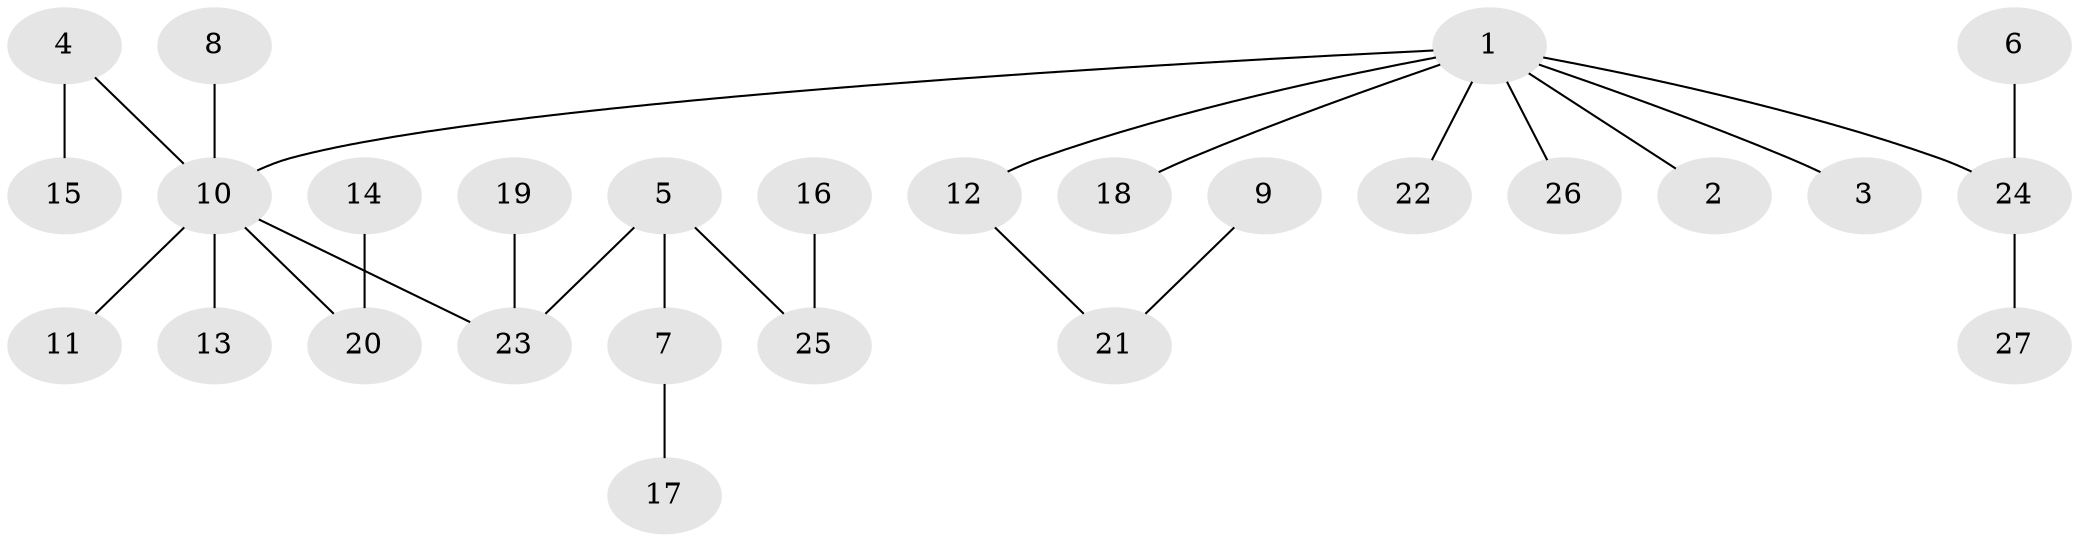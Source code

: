 // original degree distribution, {5: 0.03773584905660377, 3: 0.09433962264150944, 2: 0.2830188679245283, 4: 0.07547169811320754, 7: 0.018867924528301886, 1: 0.49056603773584906}
// Generated by graph-tools (version 1.1) at 2025/26/03/09/25 03:26:31]
// undirected, 27 vertices, 26 edges
graph export_dot {
graph [start="1"]
  node [color=gray90,style=filled];
  1;
  2;
  3;
  4;
  5;
  6;
  7;
  8;
  9;
  10;
  11;
  12;
  13;
  14;
  15;
  16;
  17;
  18;
  19;
  20;
  21;
  22;
  23;
  24;
  25;
  26;
  27;
  1 -- 2 [weight=1.0];
  1 -- 3 [weight=1.0];
  1 -- 10 [weight=1.0];
  1 -- 12 [weight=1.0];
  1 -- 18 [weight=1.0];
  1 -- 22 [weight=1.0];
  1 -- 24 [weight=1.0];
  1 -- 26 [weight=1.0];
  4 -- 10 [weight=1.0];
  4 -- 15 [weight=1.0];
  5 -- 7 [weight=1.0];
  5 -- 23 [weight=1.0];
  5 -- 25 [weight=1.0];
  6 -- 24 [weight=1.0];
  7 -- 17 [weight=1.0];
  8 -- 10 [weight=1.0];
  9 -- 21 [weight=1.0];
  10 -- 11 [weight=1.0];
  10 -- 13 [weight=1.0];
  10 -- 20 [weight=1.0];
  10 -- 23 [weight=1.0];
  12 -- 21 [weight=1.0];
  14 -- 20 [weight=1.0];
  16 -- 25 [weight=1.0];
  19 -- 23 [weight=1.0];
  24 -- 27 [weight=1.0];
}
